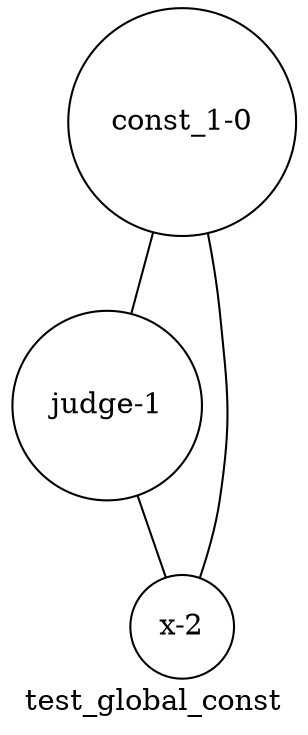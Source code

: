 graph test_global_const{
label =test_global_const
const_1[label="const_1-0", shape=circle, style=filled, fillcolor=White]
judge[label="judge-1", shape=circle, style=filled, fillcolor=White]
x[label="x-2", shape=circle, style=filled, fillcolor=White]
const_1--judge
const_1--x
judge--x
}
